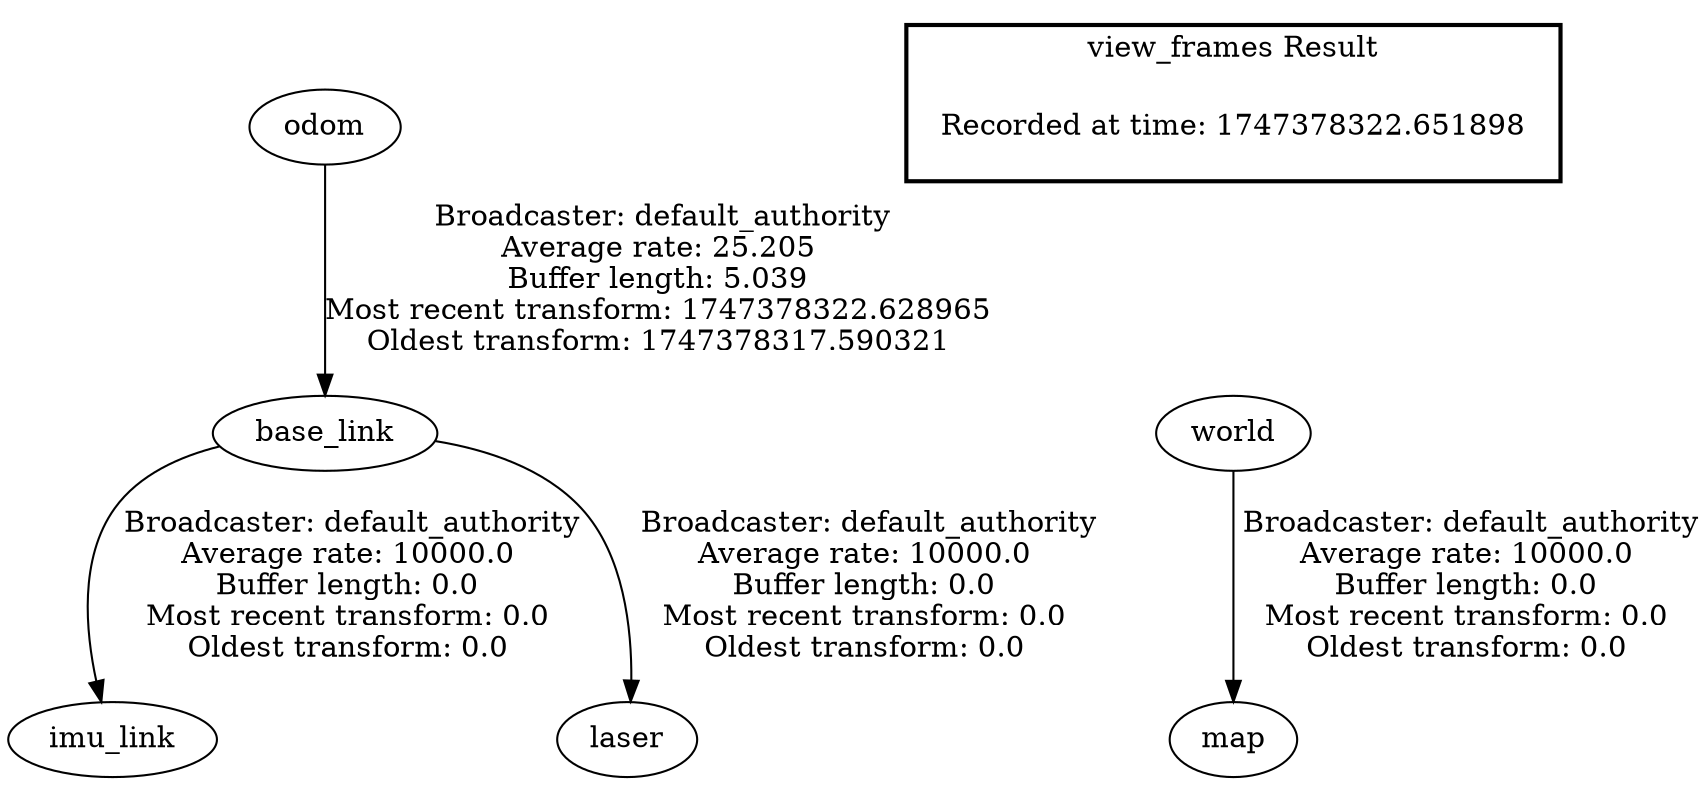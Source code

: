 digraph G {
"odom" -> "base_link"[label=" Broadcaster: default_authority\nAverage rate: 25.205\nBuffer length: 5.039\nMost recent transform: 1747378322.628965\nOldest transform: 1747378317.590321\n"];
"base_link" -> "imu_link"[label=" Broadcaster: default_authority\nAverage rate: 10000.0\nBuffer length: 0.0\nMost recent transform: 0.0\nOldest transform: 0.0\n"];
"base_link" -> "laser"[label=" Broadcaster: default_authority\nAverage rate: 10000.0\nBuffer length: 0.0\nMost recent transform: 0.0\nOldest transform: 0.0\n"];
"world" -> "map"[label=" Broadcaster: default_authority\nAverage rate: 10000.0\nBuffer length: 0.0\nMost recent transform: 0.0\nOldest transform: 0.0\n"];
edge [style=invis];
 subgraph cluster_legend { style=bold; color=black; label ="view_frames Result";
"Recorded at time: 1747378322.651898"[ shape=plaintext ] ;
}->"world";
}